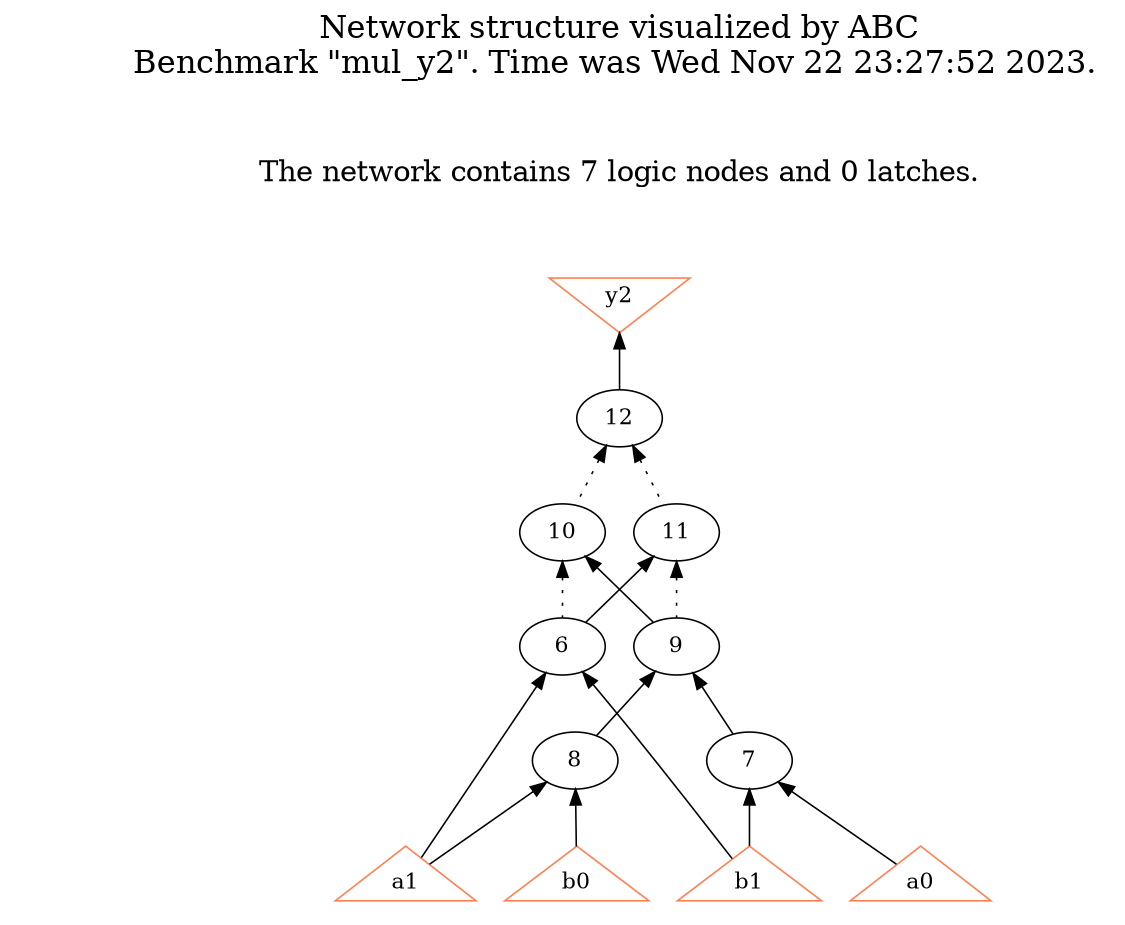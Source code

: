 # Network structure generated by ABC

digraph network {
size = "7.5,10";
center = true;
edge [dir = back];

{
  node [shape = plaintext];
  edge [style = invis];
  LevelTitle1 [label=""];
  LevelTitle2 [label=""];
  Level5 [label = ""];
  Level4 [label = ""];
  Level3 [label = ""];
  Level2 [label = ""];
  Level1 [label = ""];
  Level0 [label = ""];
  LevelTitle1 ->  LevelTitle2 ->  Level5 ->  Level4 ->  Level3 ->  Level2 ->  Level1 ->  Level0;
}

{
  rank = same;
  LevelTitle1;
  title1 [shape=plaintext,
          fontsize=20,
          fontname = "Times-Roman",
          label="Network structure visualized by ABC\nBenchmark \"mul_y2\". Time was Wed Nov 22 23:27:52 2023. "
         ];
}

{
  rank = same;
  LevelTitle2;
  title2 [shape=plaintext,
          fontsize=18,
          fontname = "Times-Roman",
          label="The network contains 7 logic nodes and 0 latches.\n"
         ];
}

{
  rank = same;
  Level5;
  Node5 [label = "y2", shape = invtriangle, color = coral, fillcolor = coral];
}

{
  rank = same;
  Level4;
  Node12 [label = "12\n", shape = ellipse];
}

{
  rank = same;
  Level3;
  Node10 [label = "10\n", shape = ellipse];
  Node11 [label = "11\n", shape = ellipse];
}

{
  rank = same;
  Level2;
  Node6 [label = "6\n", shape = ellipse];
  Node9 [label = "9\n", shape = ellipse];
}

{
  rank = same;
  Level1;
  Node7 [label = "7\n", shape = ellipse];
  Node8 [label = "8\n", shape = ellipse];
}

{
  rank = same;
  Level0;
  Node1 [label = "a1", shape = triangle, color = coral, fillcolor = coral];
  Node2 [label = "a0", shape = triangle, color = coral, fillcolor = coral];
  Node3 [label = "b1", shape = triangle, color = coral, fillcolor = coral];
  Node4 [label = "b0", shape = triangle, color = coral, fillcolor = coral];
}


title1 -> title2 [style = invis];
title2 -> Node5 [style = invis];
Node5 -> Node12 [style = solid];
Node6 -> Node1 [style = solid];
Node6 -> Node3 [style = solid];
Node7 -> Node2 [style = solid];
Node7 -> Node3 [style = solid];
Node8 -> Node1 [style = solid];
Node8 -> Node4 [style = solid];
Node9 -> Node7 [style = solid];
Node9 -> Node8 [style = solid];
Node10 -> Node6 [style = dotted];
Node10 -> Node9 [style = solid];
Node11 -> Node6 [style = solid];
Node11 -> Node9 [style = dotted];
Node12 -> Node10 [style = dotted];
Node12 -> Node11 [style = dotted];
}

